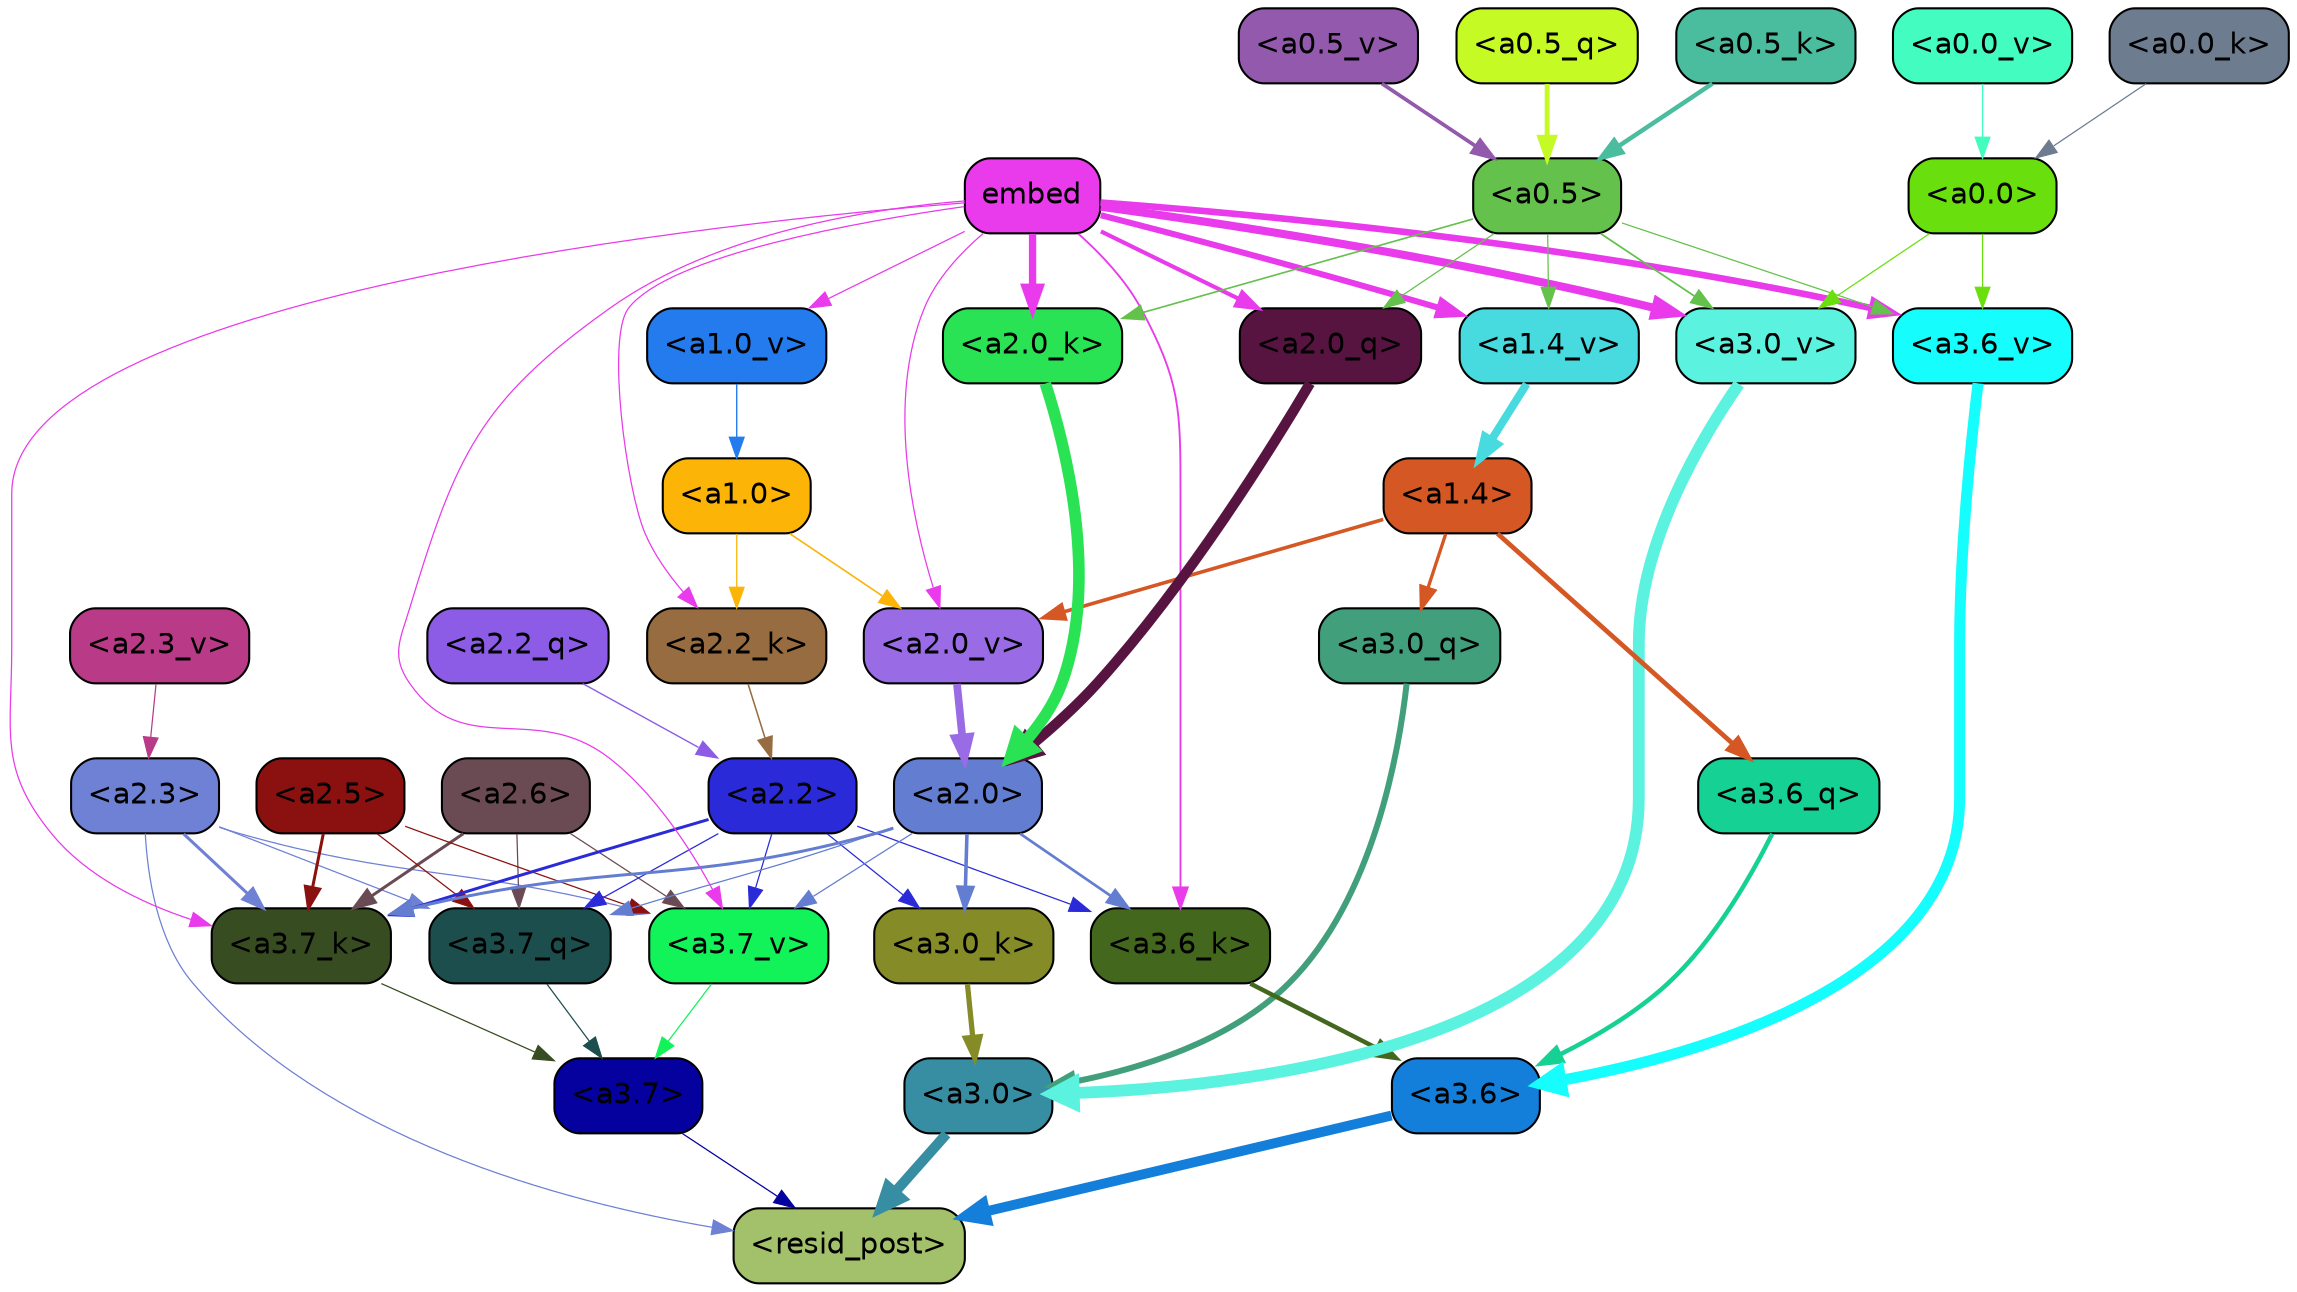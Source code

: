 strict digraph "" {
	graph [bgcolor=transparent,
		layout=dot,
		overlap=false,
		splines=true
	];
	"<a3.7>"	[color=black,
		fillcolor="#04019f",
		fontname=Helvetica,
		shape=box,
		style="filled, rounded"];
	"<resid_post>"	[color=black,
		fillcolor="#a3c16a",
		fontname=Helvetica,
		shape=box,
		style="filled, rounded"];
	"<a3.7>" -> "<resid_post>"	[color="#04019f",
		penwidth=0.6];
	"<a3.6>"	[color=black,
		fillcolor="#147fda",
		fontname=Helvetica,
		shape=box,
		style="filled, rounded"];
	"<a3.6>" -> "<resid_post>"	[color="#147fda",
		penwidth=4.746312499046326];
	"<a3.0>"	[color=black,
		fillcolor="#378da2",
		fontname=Helvetica,
		shape=box,
		style="filled, rounded"];
	"<a3.0>" -> "<resid_post>"	[color="#378da2",
		penwidth=4.896343111991882];
	"<a2.3>"	[color=black,
		fillcolor="#6f81d4",
		fontname=Helvetica,
		shape=box,
		style="filled, rounded"];
	"<a2.3>" -> "<resid_post>"	[color="#6f81d4",
		penwidth=0.6];
	"<a3.7_q>"	[color=black,
		fillcolor="#1c4e4d",
		fontname=Helvetica,
		shape=box,
		style="filled, rounded"];
	"<a2.3>" -> "<a3.7_q>"	[color="#6f81d4",
		penwidth=0.6];
	"<a3.7_k>"	[color=black,
		fillcolor="#384c21",
		fontname=Helvetica,
		shape=box,
		style="filled, rounded"];
	"<a2.3>" -> "<a3.7_k>"	[color="#6f81d4",
		penwidth=1.467104621231556];
	"<a3.7_v>"	[color=black,
		fillcolor="#12f35a",
		fontname=Helvetica,
		shape=box,
		style="filled, rounded"];
	"<a2.3>" -> "<a3.7_v>"	[color="#6f81d4",
		penwidth=0.6];
	"<a3.7_q>" -> "<a3.7>"	[color="#1c4e4d",
		penwidth=0.6];
	"<a3.6_q>"	[color=black,
		fillcolor="#15d294",
		fontname=Helvetica,
		shape=box,
		style="filled, rounded"];
	"<a3.6_q>" -> "<a3.6>"	[color="#15d294",
		penwidth=2.160832464694977];
	"<a3.0_q>"	[color=black,
		fillcolor="#429f7c",
		fontname=Helvetica,
		shape=box,
		style="filled, rounded"];
	"<a3.0_q>" -> "<a3.0>"	[color="#429f7c",
		penwidth=2.870753765106201];
	"<a3.7_k>" -> "<a3.7>"	[color="#384c21",
		penwidth=0.6];
	"<a3.6_k>"	[color=black,
		fillcolor="#44671e",
		fontname=Helvetica,
		shape=box,
		style="filled, rounded"];
	"<a3.6_k>" -> "<a3.6>"	[color="#44671e",
		penwidth=2.13908451795578];
	"<a3.0_k>"	[color=black,
		fillcolor="#858c27",
		fontname=Helvetica,
		shape=box,
		style="filled, rounded"];
	"<a3.0_k>" -> "<a3.0>"	[color="#858c27",
		penwidth=2.520303964614868];
	"<a3.7_v>" -> "<a3.7>"	[color="#12f35a",
		penwidth=0.6];
	"<a3.6_v>"	[color=black,
		fillcolor="#15fdfc",
		fontname=Helvetica,
		shape=box,
		style="filled, rounded"];
	"<a3.6_v>" -> "<a3.6>"	[color="#15fdfc",
		penwidth=5.297133803367615];
	"<a3.0_v>"	[color=black,
		fillcolor="#5cf2e0",
		fontname=Helvetica,
		shape=box,
		style="filled, rounded"];
	"<a3.0_v>" -> "<a3.0>"	[color="#5cf2e0",
		penwidth=5.680712580680847];
	"<a2.6>"	[color=black,
		fillcolor="#6b4b53",
		fontname=Helvetica,
		shape=box,
		style="filled, rounded"];
	"<a2.6>" -> "<a3.7_q>"	[color="#6b4b53",
		penwidth=0.6];
	"<a2.6>" -> "<a3.7_k>"	[color="#6b4b53",
		penwidth=1.4453159049153328];
	"<a2.6>" -> "<a3.7_v>"	[color="#6b4b53",
		penwidth=0.6];
	"<a2.5>"	[color=black,
		fillcolor="#8a1110",
		fontname=Helvetica,
		shape=box,
		style="filled, rounded"];
	"<a2.5>" -> "<a3.7_q>"	[color="#8a1110",
		penwidth=0.6];
	"<a2.5>" -> "<a3.7_k>"	[color="#8a1110",
		penwidth=1.4526091292500496];
	"<a2.5>" -> "<a3.7_v>"	[color="#8a1110",
		penwidth=0.6];
	"<a2.2>"	[color=black,
		fillcolor="#2a2ad8",
		fontname=Helvetica,
		shape=box,
		style="filled, rounded"];
	"<a2.2>" -> "<a3.7_q>"	[color="#2a2ad8",
		penwidth=0.6];
	"<a2.2>" -> "<a3.7_k>"	[color="#2a2ad8",
		penwidth=1.4310357049107552];
	"<a2.2>" -> "<a3.6_k>"	[color="#2a2ad8",
		penwidth=0.6];
	"<a2.2>" -> "<a3.0_k>"	[color="#2a2ad8",
		penwidth=0.6];
	"<a2.2>" -> "<a3.7_v>"	[color="#2a2ad8",
		penwidth=0.6];
	"<a2.0>"	[color=black,
		fillcolor="#637dd0",
		fontname=Helvetica,
		shape=box,
		style="filled, rounded"];
	"<a2.0>" -> "<a3.7_q>"	[color="#637dd0",
		penwidth=0.6];
	"<a2.0>" -> "<a3.7_k>"	[color="#637dd0",
		penwidth=1.4314699843525887];
	"<a2.0>" -> "<a3.6_k>"	[color="#637dd0",
		penwidth=1.2950235605239868];
	"<a2.0>" -> "<a3.0_k>"	[color="#637dd0",
		penwidth=1.712992787361145];
	"<a2.0>" -> "<a3.7_v>"	[color="#637dd0",
		penwidth=0.6];
	"<a1.4>"	[color=black,
		fillcolor="#d45724",
		fontname=Helvetica,
		shape=box,
		style="filled, rounded"];
	"<a1.4>" -> "<a3.6_q>"	[color="#d45724",
		penwidth=2.2719132900238037];
	"<a1.4>" -> "<a3.0_q>"	[color="#d45724",
		penwidth=1.5932877659797668];
	"<a2.0_v>"	[color=black,
		fillcolor="#996ce5",
		fontname=Helvetica,
		shape=box,
		style="filled, rounded"];
	"<a1.4>" -> "<a2.0_v>"	[color="#d45724",
		penwidth=1.7291951477527618];
	embed	[color=black,
		fillcolor="#e93aeb",
		fontname=Helvetica,
		shape=box,
		style="filled, rounded"];
	embed -> "<a3.7_k>"	[color="#e93aeb",
		penwidth=0.6];
	embed -> "<a3.6_k>"	[color="#e93aeb",
		penwidth=0.891706109046936];
	embed -> "<a3.7_v>"	[color="#e93aeb",
		penwidth=0.6];
	embed -> "<a3.6_v>"	[color="#e93aeb",
		penwidth=3.1766927242279053];
	embed -> "<a3.0_v>"	[color="#e93aeb",
		penwidth=3.9005755856633186];
	"<a2.0_q>"	[color=black,
		fillcolor="#571441",
		fontname=Helvetica,
		shape=box,
		style="filled, rounded"];
	embed -> "<a2.0_q>"	[color="#e93aeb",
		penwidth=1.9666987657546997];
	"<a2.2_k>"	[color=black,
		fillcolor="#976c40",
		fontname=Helvetica,
		shape=box,
		style="filled, rounded"];
	embed -> "<a2.2_k>"	[color="#e93aeb",
		penwidth=0.6];
	"<a2.0_k>"	[color=black,
		fillcolor="#2ae354",
		fontname=Helvetica,
		shape=box,
		style="filled, rounded"];
	embed -> "<a2.0_k>"	[color="#e93aeb",
		penwidth=3.5067105293273926];
	embed -> "<a2.0_v>"	[color="#e93aeb",
		penwidth=0.6];
	"<a1.4_v>"	[color=black,
		fillcolor="#47dbdf",
		fontname=Helvetica,
		shape=box,
		style="filled, rounded"];
	embed -> "<a1.4_v>"	[color="#e93aeb",
		penwidth=2.921818971633911];
	"<a1.0_v>"	[color=black,
		fillcolor="#247bee",
		fontname=Helvetica,
		shape=box,
		style="filled, rounded"];
	embed -> "<a1.0_v>"	[color="#e93aeb",
		penwidth=0.6];
	"<a0.5>"	[color=black,
		fillcolor="#64c14c",
		fontname=Helvetica,
		shape=box,
		style="filled, rounded"];
	"<a0.5>" -> "<a3.6_v>"	[color="#64c14c",
		penwidth=0.6];
	"<a0.5>" -> "<a3.0_v>"	[color="#64c14c",
		penwidth=0.8493617177009583];
	"<a0.5>" -> "<a2.0_q>"	[color="#64c14c",
		penwidth=0.6];
	"<a0.5>" -> "<a2.0_k>"	[color="#64c14c",
		penwidth=0.7897228002548218];
	"<a0.5>" -> "<a1.4_v>"	[color="#64c14c",
		penwidth=0.6];
	"<a0.0>"	[color=black,
		fillcolor="#6adf0e",
		fontname=Helvetica,
		shape=box,
		style="filled, rounded"];
	"<a0.0>" -> "<a3.6_v>"	[color="#6adf0e",
		penwidth=0.6];
	"<a0.0>" -> "<a3.0_v>"	[color="#6adf0e",
		penwidth=0.6];
	"<a2.2_q>"	[color=black,
		fillcolor="#8c5ce6",
		fontname=Helvetica,
		shape=box,
		style="filled, rounded"];
	"<a2.2_q>" -> "<a2.2>"	[color="#8c5ce6",
		penwidth=0.6677633281797171];
	"<a2.0_q>" -> "<a2.0>"	[color="#571441",
		penwidth=4.966194009408355];
	"<a2.2_k>" -> "<a2.2>"	[color="#976c40",
		penwidth=0.7399393804371357];
	"<a2.0_k>" -> "<a2.0>"	[color="#2ae354",
		penwidth=5.5817058570683];
	"<a2.3_v>"	[color=black,
		fillcolor="#b93b88",
		fontname=Helvetica,
		shape=box,
		style="filled, rounded"];
	"<a2.3_v>" -> "<a2.3>"	[color="#b93b88",
		penwidth=0.6];
	"<a2.0_v>" -> "<a2.0>"	[color="#996ce5",
		penwidth=3.7102378383278847];
	"<a1.0>"	[color=black,
		fillcolor="#fcb406",
		fontname=Helvetica,
		shape=box,
		style="filled, rounded"];
	"<a1.0>" -> "<a2.2_k>"	[color="#fcb406",
		penwidth=0.6];
	"<a1.0>" -> "<a2.0_v>"	[color="#fcb406",
		penwidth=0.7823128998279572];
	"<a1.4_v>" -> "<a1.4>"	[color="#47dbdf",
		penwidth=3.84571635723114];
	"<a1.0_v>" -> "<a1.0>"	[color="#247bee",
		penwidth=0.6638844013214111];
	"<a0.5_q>"	[color=black,
		fillcolor="#c5fa25",
		fontname=Helvetica,
		shape=box,
		style="filled, rounded"];
	"<a0.5_q>" -> "<a0.5>"	[color="#c5fa25",
		penwidth=2.3498679399490356];
	"<a0.5_k>"	[color=black,
		fillcolor="#4abd9e",
		fontname=Helvetica,
		shape=box,
		style="filled, rounded"];
	"<a0.5_k>" -> "<a0.5>"	[color="#4abd9e",
		penwidth=2.1505037546157837];
	"<a0.0_k>"	[color=black,
		fillcolor="#6d7d8f",
		fontname=Helvetica,
		shape=box,
		style="filled, rounded"];
	"<a0.0_k>" -> "<a0.0>"	[color="#6d7d8f",
		penwidth=0.6];
	"<a0.5_v>"	[color=black,
		fillcolor="#9359ac",
		fontname=Helvetica,
		shape=box,
		style="filled, rounded"];
	"<a0.5_v>" -> "<a0.5>"	[color="#9359ac",
		penwidth=1.769389271736145];
	"<a0.0_v>"	[color=black,
		fillcolor="#43fcbf",
		fontname=Helvetica,
		shape=box,
		style="filled, rounded"];
	"<a0.0_v>" -> "<a0.0>"	[color="#43fcbf",
		penwidth=0.6300240755081177];
}
